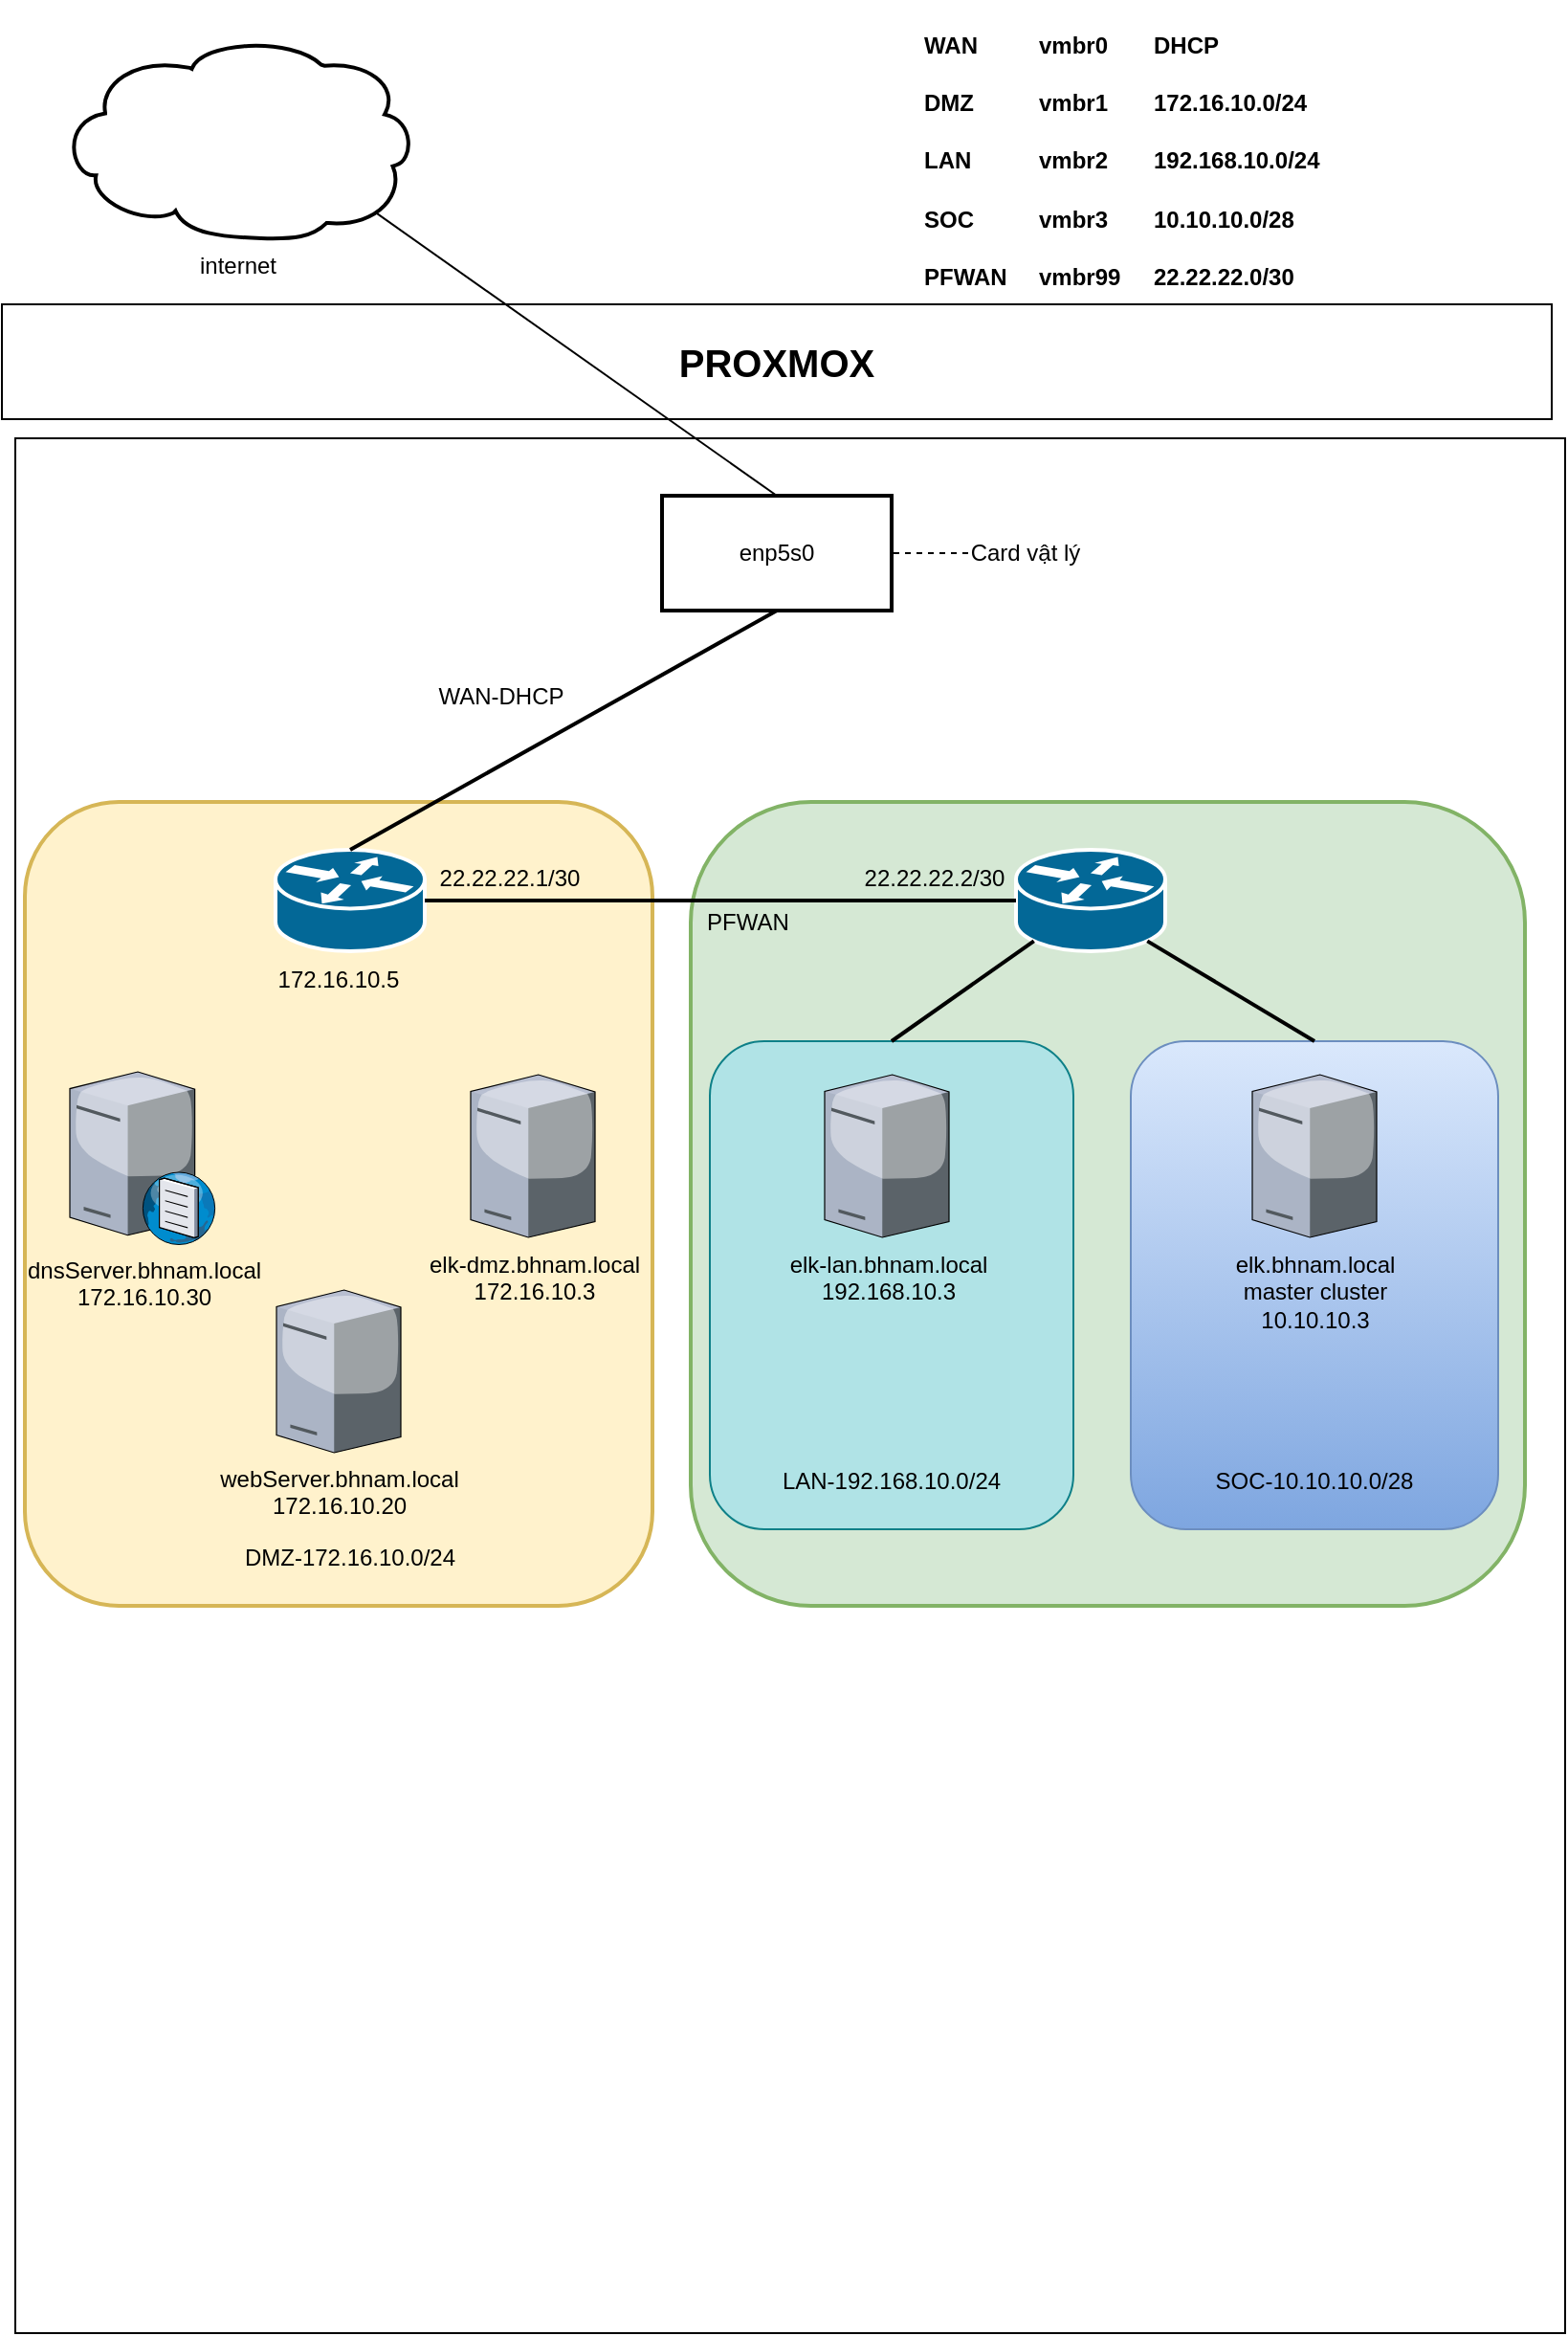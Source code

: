 <mxfile version="26.0.11">
  <diagram name="Trang-1" id="SLQuI4cw6ELVvdU5NzWQ">
    <mxGraphModel dx="1226" dy="754" grid="1" gridSize="10" guides="1" tooltips="1" connect="1" arrows="1" fold="1" page="1" pageScale="1" pageWidth="827" pageHeight="1169" math="0" shadow="0">
      <root>
        <mxCell id="0" />
        <mxCell id="1" parent="0" />
        <mxCell id="U1yJLpILrfk-gPTqElFX-3" value="internet" style="shape=mxgraph.cisco.storage.cloud;sketch=0;html=1;pointerEvents=1;dashed=0;strokeWidth=2;verticalLabelPosition=bottom;verticalAlign=top;align=center;outlineConnect=0;" vertex="1" parent="1">
          <mxGeometry x="40" y="20" width="186" height="106" as="geometry" />
        </mxCell>
        <mxCell id="U1yJLpILrfk-gPTqElFX-6" value="&lt;div&gt;&lt;b&gt;&lt;font style=&quot;font-size: 20px;&quot;&gt;PROXMOX&lt;/font&gt;&lt;/b&gt;&lt;/div&gt;" style="rounded=0;whiteSpace=wrap;html=1;" vertex="1" parent="1">
          <mxGeometry x="10" y="160" width="810" height="60" as="geometry" />
        </mxCell>
        <mxCell id="U1yJLpILrfk-gPTqElFX-8" value="&lt;h4 align=&quot;left&quot;&gt;WAN &lt;br&gt;&lt;/h4&gt;&lt;h4 align=&quot;left&quot;&gt;DMZ&lt;/h4&gt;&lt;h4 align=&quot;left&quot;&gt;LAN&lt;/h4&gt;&lt;h4 align=&quot;left&quot;&gt;SOC&lt;/h4&gt;&lt;h4 align=&quot;left&quot;&gt;PFWAN&lt;/h4&gt;" style="text;html=1;align=left;verticalAlign=middle;whiteSpace=wrap;rounded=0;" vertex="1" parent="1">
          <mxGeometry x="490" y="10" width="50" height="150" as="geometry" />
        </mxCell>
        <mxCell id="U1yJLpILrfk-gPTqElFX-9" value="&lt;h4 align=&quot;left&quot;&gt;vmbr0&lt;/h4&gt;&lt;h4 align=&quot;left&quot;&gt;vmbr1&lt;/h4&gt;&lt;h4 align=&quot;left&quot;&gt;vmbr2&lt;/h4&gt;&lt;h4 align=&quot;left&quot;&gt;vmbr3&lt;/h4&gt;&lt;h4 align=&quot;left&quot;&gt;vmbr99&lt;/h4&gt;" style="text;html=1;align=left;verticalAlign=middle;whiteSpace=wrap;rounded=0;" vertex="1" parent="1">
          <mxGeometry x="550" y="10" width="50" height="150" as="geometry" />
        </mxCell>
        <mxCell id="U1yJLpILrfk-gPTqElFX-10" value="&lt;h4 align=&quot;left&quot;&gt;DHCP&lt;/h4&gt;&lt;h4 align=&quot;left&quot;&gt;172.16.10.0/24&lt;/h4&gt;&lt;h4 align=&quot;left&quot;&gt;192.168.10.0/24&lt;/h4&gt;&lt;h4 align=&quot;left&quot;&gt;10.10.10.0/28&lt;/h4&gt;&lt;h4 align=&quot;left&quot;&gt;22.22.22.0/30&lt;/h4&gt;" style="text;html=1;align=left;verticalAlign=middle;whiteSpace=wrap;rounded=0;" vertex="1" parent="1">
          <mxGeometry x="610" y="10" width="140" height="150" as="geometry" />
        </mxCell>
        <mxCell id="U1yJLpILrfk-gPTqElFX-34" value="" style="rounded=0;whiteSpace=wrap;html=1;" vertex="1" parent="1">
          <mxGeometry x="17" y="230" width="810" height="990" as="geometry" />
        </mxCell>
        <mxCell id="U1yJLpILrfk-gPTqElFX-35" value="enp5s0" style="rounded=0;whiteSpace=wrap;html=1;strokeWidth=2;" vertex="1" parent="1">
          <mxGeometry x="355" y="260" width="120" height="60" as="geometry" />
        </mxCell>
        <mxCell id="U1yJLpILrfk-gPTqElFX-36" value="Card vật lý" style="text;html=1;align=center;verticalAlign=middle;whiteSpace=wrap;rounded=0;" vertex="1" parent="1">
          <mxGeometry x="515" y="275" width="60" height="30" as="geometry" />
        </mxCell>
        <mxCell id="U1yJLpILrfk-gPTqElFX-37" value="" style="endArrow=none;dashed=1;html=1;rounded=0;entryX=1;entryY=0.5;entryDx=0;entryDy=0;exitX=0;exitY=0.5;exitDx=0;exitDy=0;" edge="1" parent="1" source="U1yJLpILrfk-gPTqElFX-36" target="U1yJLpILrfk-gPTqElFX-35">
          <mxGeometry width="50" height="50" relative="1" as="geometry">
            <mxPoint x="215" y="380" as="sourcePoint" />
            <mxPoint x="265" y="330" as="targetPoint" />
          </mxGeometry>
        </mxCell>
        <mxCell id="U1yJLpILrfk-gPTqElFX-38" value="" style="endArrow=none;html=1;rounded=0;exitX=0.5;exitY=0;exitDx=0;exitDy=0;entryX=0.89;entryY=0.87;entryDx=0;entryDy=0;entryPerimeter=0;" edge="1" parent="1" source="U1yJLpILrfk-gPTqElFX-35" target="U1yJLpILrfk-gPTqElFX-3">
          <mxGeometry width="50" height="50" relative="1" as="geometry">
            <mxPoint x="296" y="390" as="sourcePoint" />
            <mxPoint x="216" y="122" as="targetPoint" />
          </mxGeometry>
        </mxCell>
        <mxCell id="U1yJLpILrfk-gPTqElFX-40" value="" style="rounded=1;whiteSpace=wrap;html=1;fillColor=#fff2cc;strokeColor=#d6b656;strokeWidth=2;" vertex="1" parent="1">
          <mxGeometry x="22" y="420" width="328" height="420" as="geometry" />
        </mxCell>
        <mxCell id="U1yJLpILrfk-gPTqElFX-41" value="" style="rounded=1;whiteSpace=wrap;html=1;fillColor=#d5e8d4;strokeColor=#82b366;strokeWidth=2;" vertex="1" parent="1">
          <mxGeometry x="370" y="420" width="436" height="420" as="geometry" />
        </mxCell>
        <mxCell id="U1yJLpILrfk-gPTqElFX-42" value="" style="shape=mxgraph.cisco.routers.router;sketch=0;html=1;pointerEvents=1;dashed=0;fillColor=#036897;strokeColor=#ffffff;strokeWidth=2;verticalLabelPosition=bottom;verticalAlign=top;align=center;outlineConnect=0;" vertex="1" parent="1">
          <mxGeometry x="153" y="445" width="78" height="53" as="geometry" />
        </mxCell>
        <mxCell id="U1yJLpILrfk-gPTqElFX-43" value="" style="shape=mxgraph.cisco.routers.router;sketch=0;html=1;pointerEvents=1;dashed=0;fillColor=#036897;strokeColor=#ffffff;strokeWidth=2;verticalLabelPosition=bottom;verticalAlign=top;align=center;outlineConnect=0;" vertex="1" parent="1">
          <mxGeometry x="540" y="445" width="78" height="53" as="geometry" />
        </mxCell>
        <mxCell id="U1yJLpILrfk-gPTqElFX-45" value="DMZ-172.16.10.0/24" style="text;html=1;align=center;verticalAlign=middle;whiteSpace=wrap;rounded=0;" vertex="1" parent="1">
          <mxGeometry x="122" y="800" width="140" height="30" as="geometry" />
        </mxCell>
        <mxCell id="U1yJLpILrfk-gPTqElFX-46" value="" style="endArrow=none;html=1;rounded=0;exitX=1;exitY=0.5;exitDx=0;exitDy=0;exitPerimeter=0;entryX=0;entryY=0.5;entryDx=0;entryDy=0;entryPerimeter=0;strokeColor=default;strokeWidth=2;" edge="1" parent="1" source="U1yJLpILrfk-gPTqElFX-42" target="U1yJLpILrfk-gPTqElFX-43">
          <mxGeometry width="50" height="50" relative="1" as="geometry">
            <mxPoint x="412" y="325" as="sourcePoint" />
            <mxPoint x="462" y="275" as="targetPoint" />
          </mxGeometry>
        </mxCell>
        <mxCell id="U1yJLpILrfk-gPTqElFX-47" value="" style="rounded=1;whiteSpace=wrap;html=1;fillColor=#b0e3e6;strokeColor=#0e8088;" vertex="1" parent="1">
          <mxGeometry x="380" y="545" width="190" height="255" as="geometry" />
        </mxCell>
        <mxCell id="U1yJLpILrfk-gPTqElFX-48" value="" style="rounded=1;whiteSpace=wrap;html=1;fillColor=#dae8fc;gradientColor=#7ea6e0;strokeColor=#6c8ebf;" vertex="1" parent="1">
          <mxGeometry x="600" y="545" width="192" height="255" as="geometry" />
        </mxCell>
        <mxCell id="U1yJLpILrfk-gPTqElFX-49" value="" style="endArrow=none;html=1;rounded=0;entryX=0.5;entryY=1;entryDx=0;entryDy=0;exitX=0.5;exitY=0;exitDx=0;exitDy=0;exitPerimeter=0;strokeWidth=2;" edge="1" parent="1" source="U1yJLpILrfk-gPTqElFX-42" target="U1yJLpILrfk-gPTqElFX-35">
          <mxGeometry width="50" height="50" relative="1" as="geometry">
            <mxPoint x="420" y="540" as="sourcePoint" />
            <mxPoint x="470" y="490" as="targetPoint" />
          </mxGeometry>
        </mxCell>
        <mxCell id="U1yJLpILrfk-gPTqElFX-58" value="SOC-10.10.10.0/28" style="text;html=1;align=center;verticalAlign=middle;whiteSpace=wrap;rounded=0;" vertex="1" parent="1">
          <mxGeometry x="626" y="760" width="140" height="30" as="geometry" />
        </mxCell>
        <mxCell id="U1yJLpILrfk-gPTqElFX-59" value="LAN-192.168.10.0/24" style="text;html=1;align=center;verticalAlign=middle;whiteSpace=wrap;rounded=0;" vertex="1" parent="1">
          <mxGeometry x="405" y="760" width="140" height="30" as="geometry" />
        </mxCell>
        <mxCell id="U1yJLpILrfk-gPTqElFX-60" value="172.16.10.5" style="text;html=1;align=center;verticalAlign=middle;whiteSpace=wrap;rounded=0;" vertex="1" parent="1">
          <mxGeometry x="156" y="498" width="60" height="30" as="geometry" />
        </mxCell>
        <mxCell id="U1yJLpILrfk-gPTqElFX-61" value="WAN-DHCP" style="text;html=1;align=center;verticalAlign=middle;whiteSpace=wrap;rounded=0;" vertex="1" parent="1">
          <mxGeometry x="231" y="350" width="80" height="30" as="geometry" />
        </mxCell>
        <mxCell id="U1yJLpILrfk-gPTqElFX-63" value="22.22.22.1/30" style="text;html=1;align=center;verticalAlign=middle;whiteSpace=wrap;rounded=0;" vertex="1" parent="1">
          <mxGeometry x="231" y="445" width="89" height="30" as="geometry" />
        </mxCell>
        <mxCell id="U1yJLpILrfk-gPTqElFX-64" value="22.22.22.2/30" style="text;html=1;align=center;verticalAlign=middle;whiteSpace=wrap;rounded=0;" vertex="1" parent="1">
          <mxGeometry x="460" y="445" width="75" height="30" as="geometry" />
        </mxCell>
        <mxCell id="U1yJLpILrfk-gPTqElFX-66" value="PFWAN" style="text;html=1;align=center;verticalAlign=middle;whiteSpace=wrap;rounded=0;" vertex="1" parent="1">
          <mxGeometry x="370" y="468" width="60" height="30" as="geometry" />
        </mxCell>
        <mxCell id="U1yJLpILrfk-gPTqElFX-67" value="&lt;div&gt;dnsServer.bhnam.local&lt;/div&gt;&lt;div&gt;172.16.10.30&lt;/div&gt;" style="verticalLabelPosition=bottom;sketch=0;aspect=fixed;html=1;verticalAlign=top;strokeColor=none;align=center;outlineConnect=0;shape=mxgraph.citrix.dns_server;" vertex="1" parent="1">
          <mxGeometry x="45.5" y="558.75" width="76.5" height="92.5" as="geometry" />
        </mxCell>
        <mxCell id="U1yJLpILrfk-gPTqElFX-68" value="&lt;div&gt;elk-dmz.bhnam.local&lt;/div&gt;&lt;div&gt;172.16.10.3&lt;/div&gt;" style="verticalLabelPosition=bottom;sketch=0;aspect=fixed;html=1;verticalAlign=top;strokeColor=none;align=center;outlineConnect=0;shape=mxgraph.citrix.license_server;" vertex="1" parent="1">
          <mxGeometry x="255" y="562.5" width="65" height="85" as="geometry" />
        </mxCell>
        <mxCell id="U1yJLpILrfk-gPTqElFX-69" value="&lt;div&gt;elk-lan.bhnam.local&lt;/div&gt;&lt;div&gt;192.168.10.3&lt;/div&gt;" style="verticalLabelPosition=bottom;sketch=0;aspect=fixed;html=1;verticalAlign=top;strokeColor=none;align=center;outlineConnect=0;shape=mxgraph.citrix.license_server;" vertex="1" parent="1">
          <mxGeometry x="440" y="562.5" width="65" height="85" as="geometry" />
        </mxCell>
        <mxCell id="U1yJLpILrfk-gPTqElFX-70" value="&lt;div&gt;elk.bhnam.local&lt;/div&gt;&lt;div&gt;master cluster&lt;/div&gt;&lt;div&gt;10.10.10.3&lt;/div&gt;" style="verticalLabelPosition=bottom;sketch=0;aspect=fixed;html=1;verticalAlign=top;strokeColor=none;align=center;outlineConnect=0;shape=mxgraph.citrix.license_server;" vertex="1" parent="1">
          <mxGeometry x="663.5" y="562.5" width="65" height="85" as="geometry" />
        </mxCell>
        <mxCell id="U1yJLpILrfk-gPTqElFX-71" value="" style="endArrow=none;html=1;rounded=0;entryX=0.5;entryY=0;entryDx=0;entryDy=0;exitX=0.88;exitY=0.9;exitDx=0;exitDy=0;exitPerimeter=0;strokeWidth=2;" edge="1" parent="1" source="U1yJLpILrfk-gPTqElFX-43" target="U1yJLpILrfk-gPTqElFX-48">
          <mxGeometry width="50" height="50" relative="1" as="geometry">
            <mxPoint x="230" y="540" as="sourcePoint" />
            <mxPoint x="280" y="490" as="targetPoint" />
          </mxGeometry>
        </mxCell>
        <mxCell id="U1yJLpILrfk-gPTqElFX-72" value="" style="endArrow=none;html=1;rounded=0;entryX=0.12;entryY=0.9;entryDx=0;entryDy=0;entryPerimeter=0;exitX=0.5;exitY=0;exitDx=0;exitDy=0;strokeWidth=2;" edge="1" parent="1" source="U1yJLpILrfk-gPTqElFX-47" target="U1yJLpILrfk-gPTqElFX-43">
          <mxGeometry width="50" height="50" relative="1" as="geometry">
            <mxPoint x="230" y="540" as="sourcePoint" />
            <mxPoint x="280" y="490" as="targetPoint" />
          </mxGeometry>
        </mxCell>
        <mxCell id="U1yJLpILrfk-gPTqElFX-73" value="&lt;div&gt;webServer.bhnam.local&lt;/div&gt;&lt;div&gt;172.16.10.20&lt;/div&gt;" style="verticalLabelPosition=bottom;sketch=0;aspect=fixed;html=1;verticalAlign=top;strokeColor=none;align=center;outlineConnect=0;shape=mxgraph.citrix.license_server;" vertex="1" parent="1">
          <mxGeometry x="153.5" y="675" width="65" height="85" as="geometry" />
        </mxCell>
      </root>
    </mxGraphModel>
  </diagram>
</mxfile>
